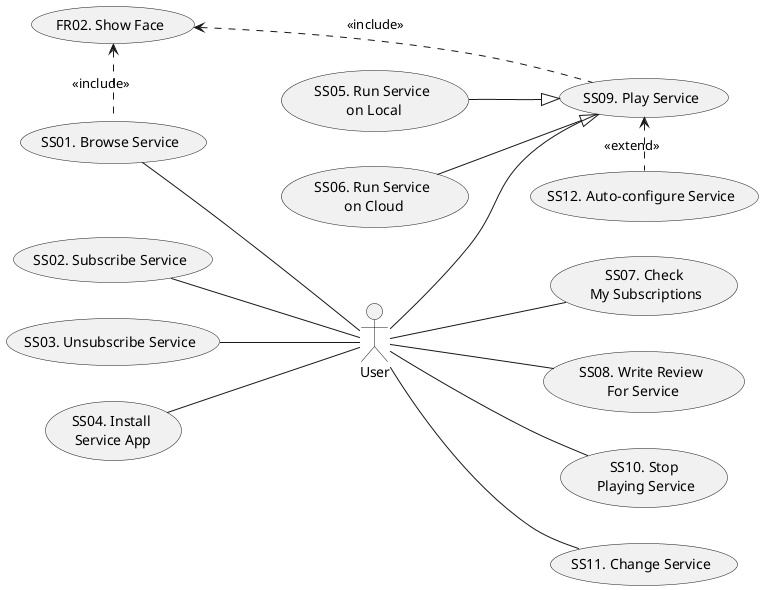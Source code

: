 @startuml
skinparam shadowing false
left to right direction
skinparam backgroundcolor transparent

' Smart Service -> SS
(SS01. Browse Service) as SS01
(SS02. Subscribe Service) as SS02
(SS03. Unsubscribe Service) as SS03
(SS04. Install\n Service App) as SS04
(SS05. Run Service\n on Local) as SS05
(SS06. Run Service\n on Cloud) as SS06
(SS07. Check\n My Subscriptions) as SS07
(SS08. Write Review\n For Service) as SS08
(SS09. Play Service) as SS09
(SS10. Stop\n Playing Service) as SS10
(SS11. Change Service) as SS11
(SS12. Auto-configure Service) as SS12

(FR02. Show Face) as FR02

SS01 -- :User:
SS02 -- :User:
SS03 -- :User:
SS04 -- :User:
SS05 --|> SS09
SS06 --|> SS09
:User: -- SS07
:User: -- SS08
:User: -- SS09
FR02 <.. SS09 : <<include>>
FR02 <. SS01 : <<include>>
:User: -- SS10 
:User: -- SS11
SS09 <. SS12 : <<extend>>

@enduml